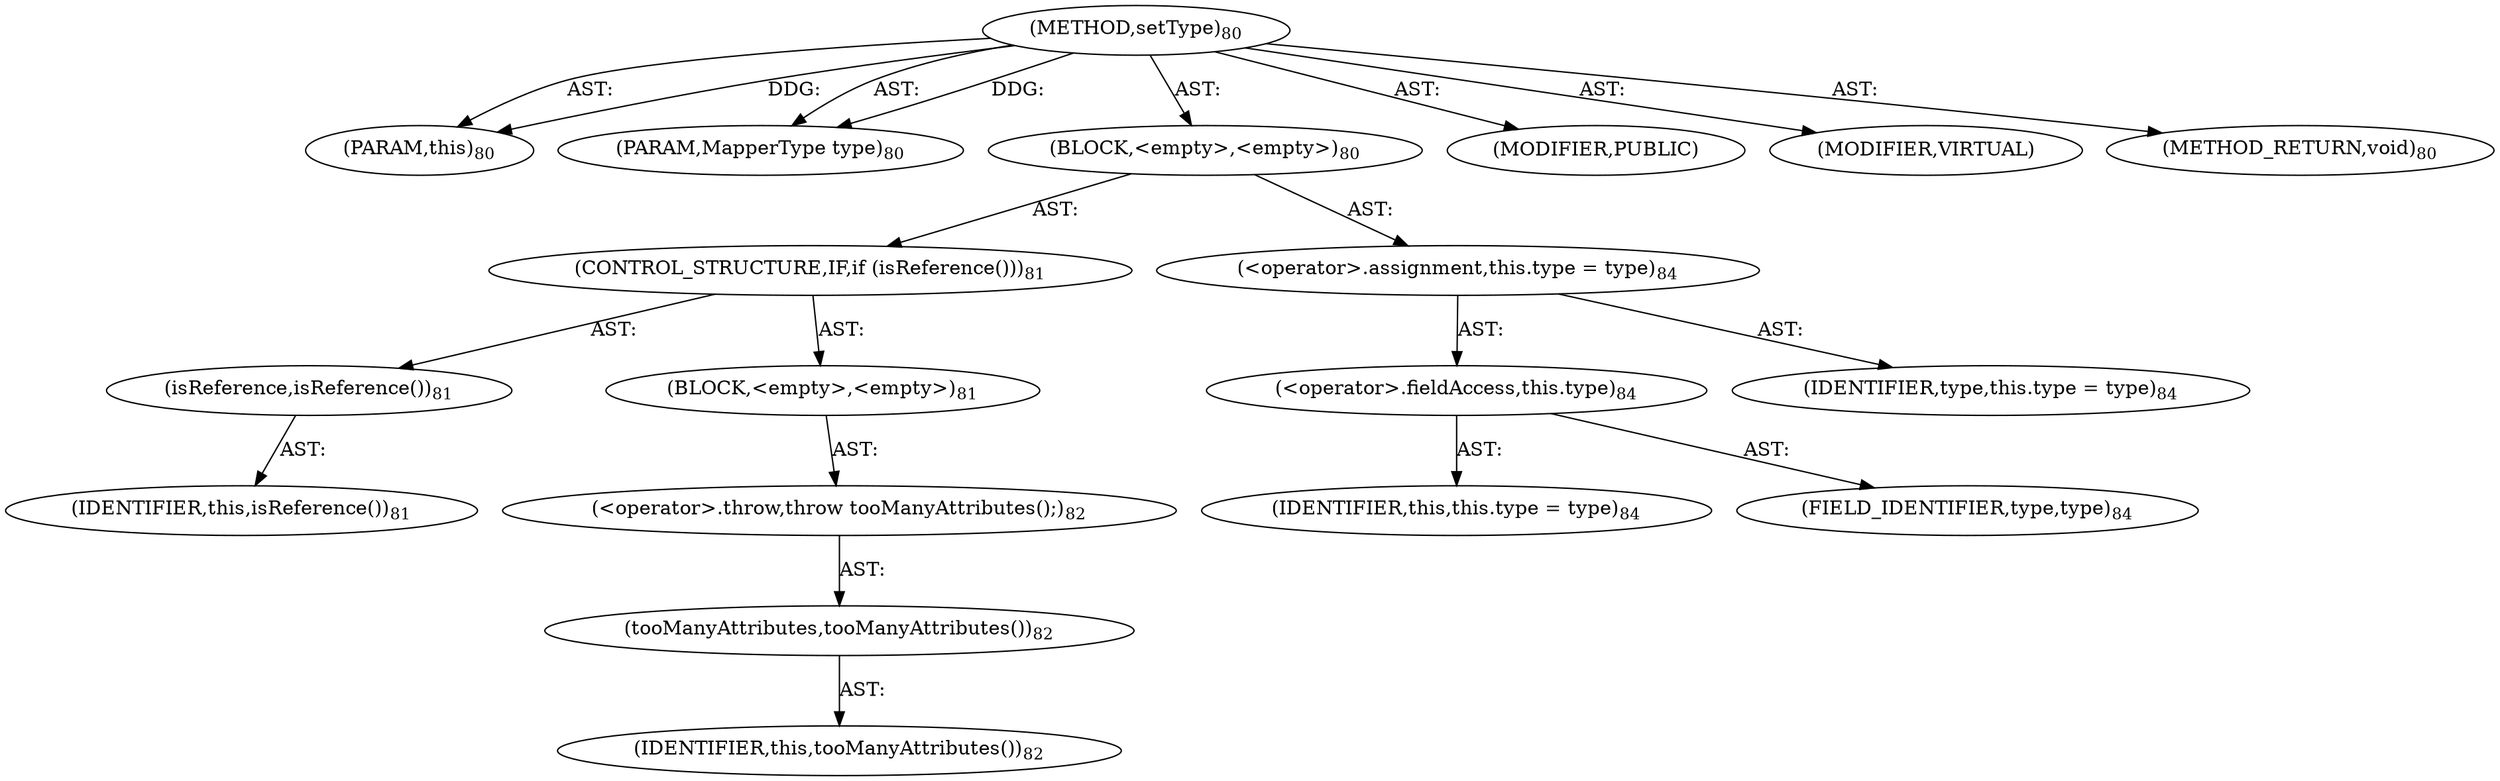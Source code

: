 digraph "setType" {  
"111669149697" [label = <(METHOD,setType)<SUB>80</SUB>> ]
"115964116992" [label = <(PARAM,this)<SUB>80</SUB>> ]
"115964117005" [label = <(PARAM,MapperType type)<SUB>80</SUB>> ]
"25769803777" [label = <(BLOCK,&lt;empty&gt;,&lt;empty&gt;)<SUB>80</SUB>> ]
"47244640256" [label = <(CONTROL_STRUCTURE,IF,if (isReference()))<SUB>81</SUB>> ]
"30064771083" [label = <(isReference,isReference())<SUB>81</SUB>> ]
"68719476736" [label = <(IDENTIFIER,this,isReference())<SUB>81</SUB>> ]
"25769803778" [label = <(BLOCK,&lt;empty&gt;,&lt;empty&gt;)<SUB>81</SUB>> ]
"30064771084" [label = <(&lt;operator&gt;.throw,throw tooManyAttributes();)<SUB>82</SUB>> ]
"30064771085" [label = <(tooManyAttributes,tooManyAttributes())<SUB>82</SUB>> ]
"68719476737" [label = <(IDENTIFIER,this,tooManyAttributes())<SUB>82</SUB>> ]
"30064771086" [label = <(&lt;operator&gt;.assignment,this.type = type)<SUB>84</SUB>> ]
"30064771087" [label = <(&lt;operator&gt;.fieldAccess,this.type)<SUB>84</SUB>> ]
"68719476738" [label = <(IDENTIFIER,this,this.type = type)<SUB>84</SUB>> ]
"55834574853" [label = <(FIELD_IDENTIFIER,type,type)<SUB>84</SUB>> ]
"68719476782" [label = <(IDENTIFIER,type,this.type = type)<SUB>84</SUB>> ]
"133143986179" [label = <(MODIFIER,PUBLIC)> ]
"133143986180" [label = <(MODIFIER,VIRTUAL)> ]
"128849018881" [label = <(METHOD_RETURN,void)<SUB>80</SUB>> ]
  "111669149697" -> "115964116992"  [ label = "AST: "] 
  "111669149697" -> "115964117005"  [ label = "AST: "] 
  "111669149697" -> "25769803777"  [ label = "AST: "] 
  "111669149697" -> "133143986179"  [ label = "AST: "] 
  "111669149697" -> "133143986180"  [ label = "AST: "] 
  "111669149697" -> "128849018881"  [ label = "AST: "] 
  "25769803777" -> "47244640256"  [ label = "AST: "] 
  "25769803777" -> "30064771086"  [ label = "AST: "] 
  "47244640256" -> "30064771083"  [ label = "AST: "] 
  "47244640256" -> "25769803778"  [ label = "AST: "] 
  "30064771083" -> "68719476736"  [ label = "AST: "] 
  "25769803778" -> "30064771084"  [ label = "AST: "] 
  "30064771084" -> "30064771085"  [ label = "AST: "] 
  "30064771085" -> "68719476737"  [ label = "AST: "] 
  "30064771086" -> "30064771087"  [ label = "AST: "] 
  "30064771086" -> "68719476782"  [ label = "AST: "] 
  "30064771087" -> "68719476738"  [ label = "AST: "] 
  "30064771087" -> "55834574853"  [ label = "AST: "] 
  "111669149697" -> "115964116992"  [ label = "DDG: "] 
  "111669149697" -> "115964117005"  [ label = "DDG: "] 
}
